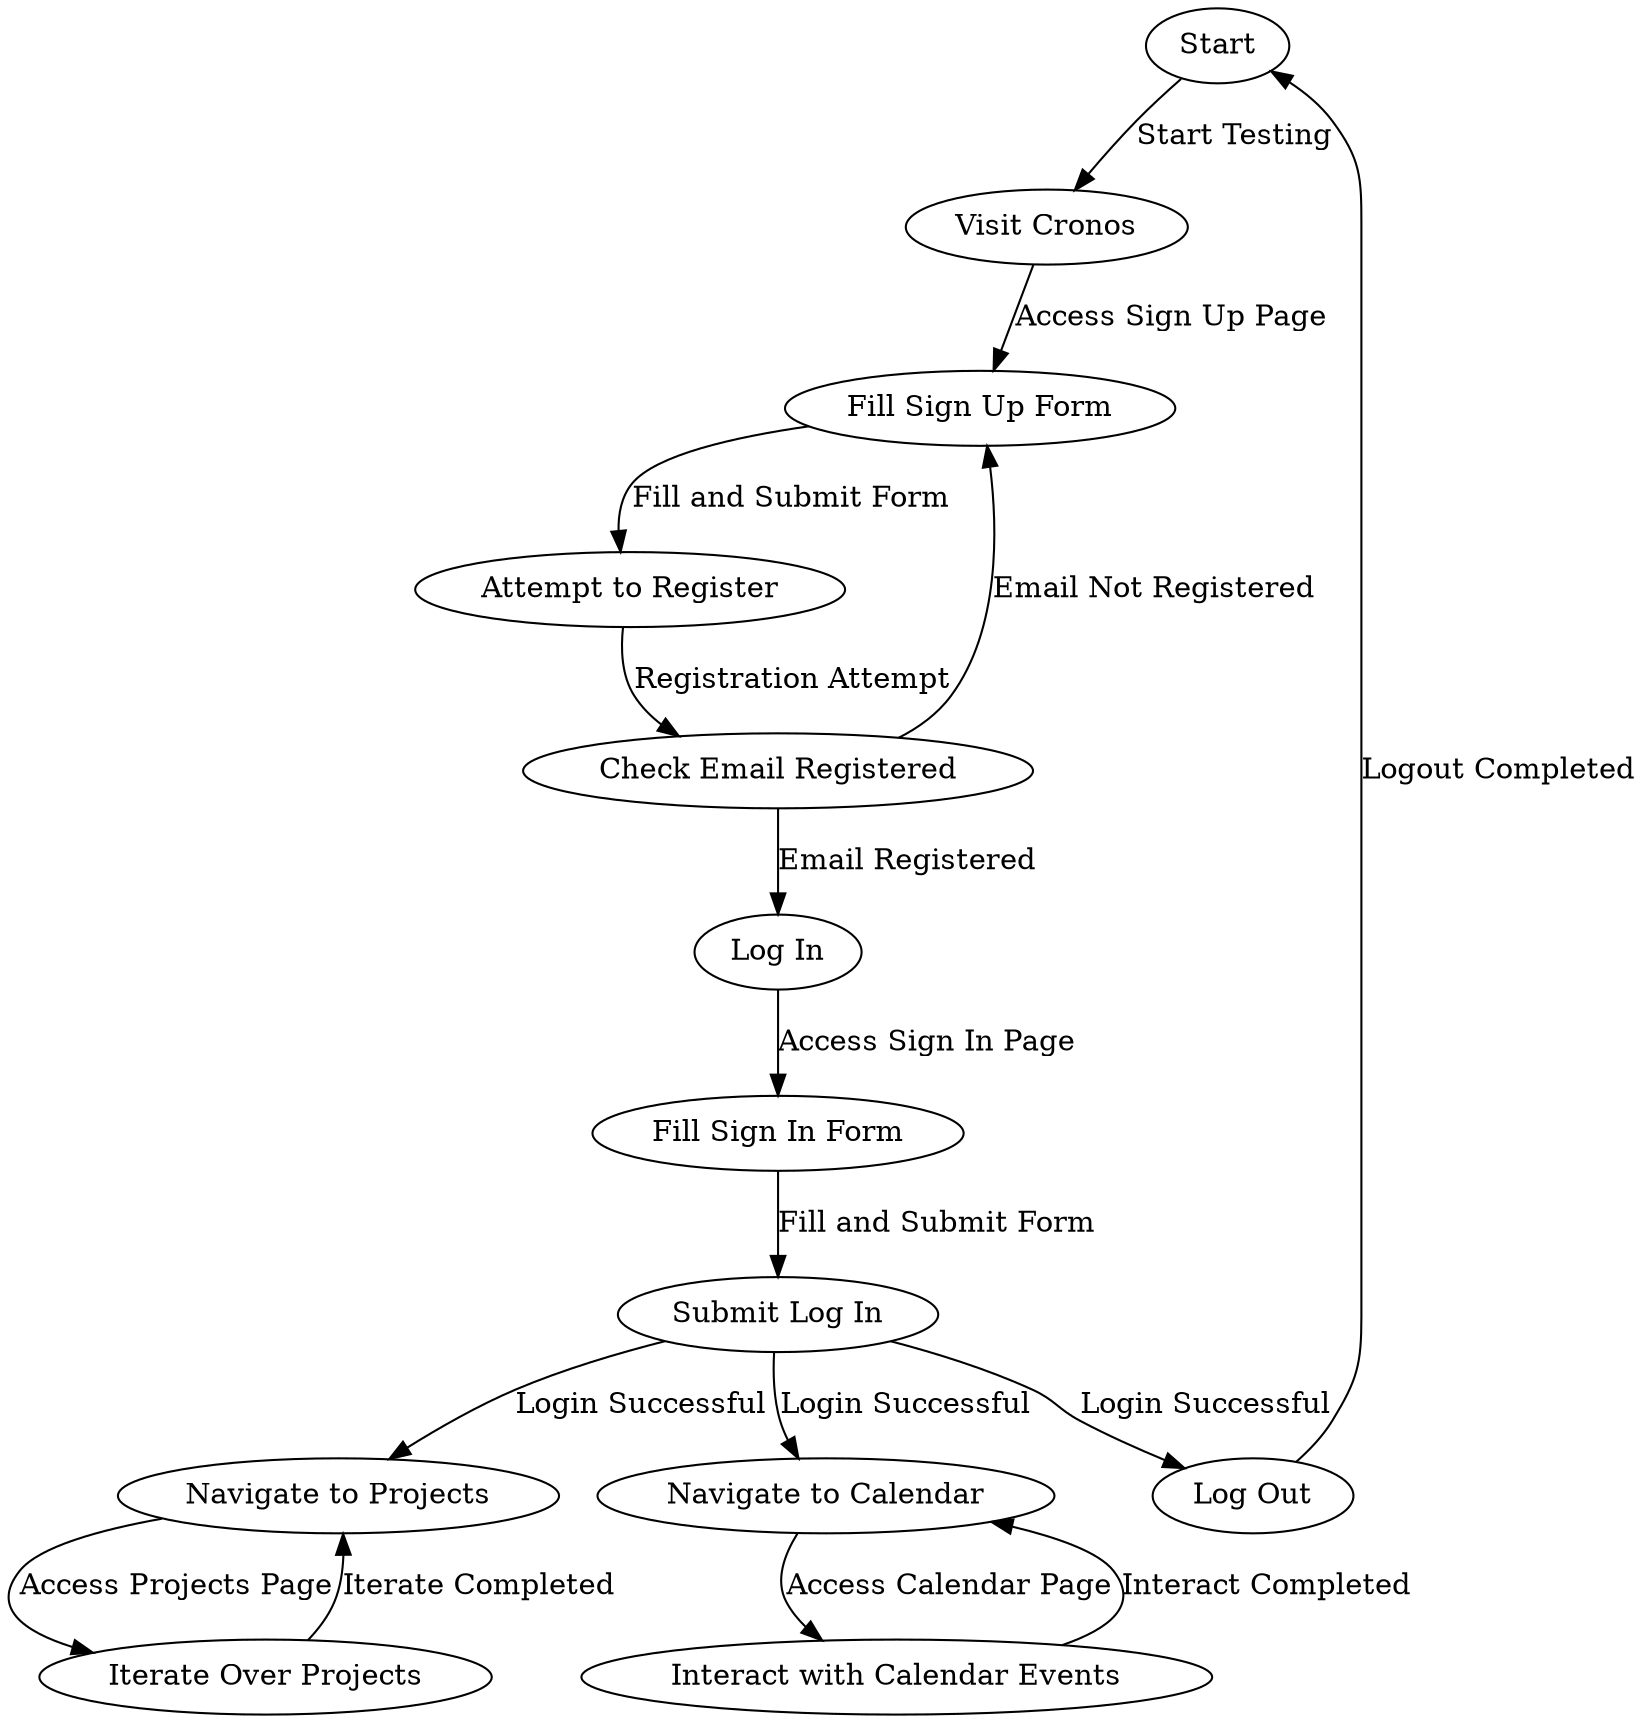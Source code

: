 // Cypress Testing Flow
digraph {
	A [label=Start]
	B [label="Visit Cronos"]
	C [label="Fill Sign Up Form"]
	D [label="Attempt to Register"]
	E [label="Check Email Registered"]
	F [label="Log In"]
	G [label="Fill Sign In Form"]
	H [label="Submit Log In"]
	I [label="Navigate to Projects"]
	J [label="Iterate Over Projects"]
	K [label="Navigate to Calendar"]
	L [label="Interact with Calendar Events"]
	M [label="Log Out"]
	A -> B [label="Start Testing"]
	B -> C [label="Access Sign Up Page"]
	C -> D [label="Fill and Submit Form"]
	D -> E [label="Registration Attempt"]
	E -> F [label="Email Registered"]
	E -> C [label="Email Not Registered"]
	F -> G [label="Access Sign In Page"]
	G -> H [label="Fill and Submit Form"]
	H -> I [label="Login Successful"]
	I -> J [label="Access Projects Page"]
	J -> I [label="Iterate Completed"]
	H -> K [label="Login Successful"]
	K -> L [label="Access Calendar Page"]
	L -> K [label="Interact Completed"]
	H -> M [label="Login Successful"]
	M -> A [label="Logout Completed"]
}

